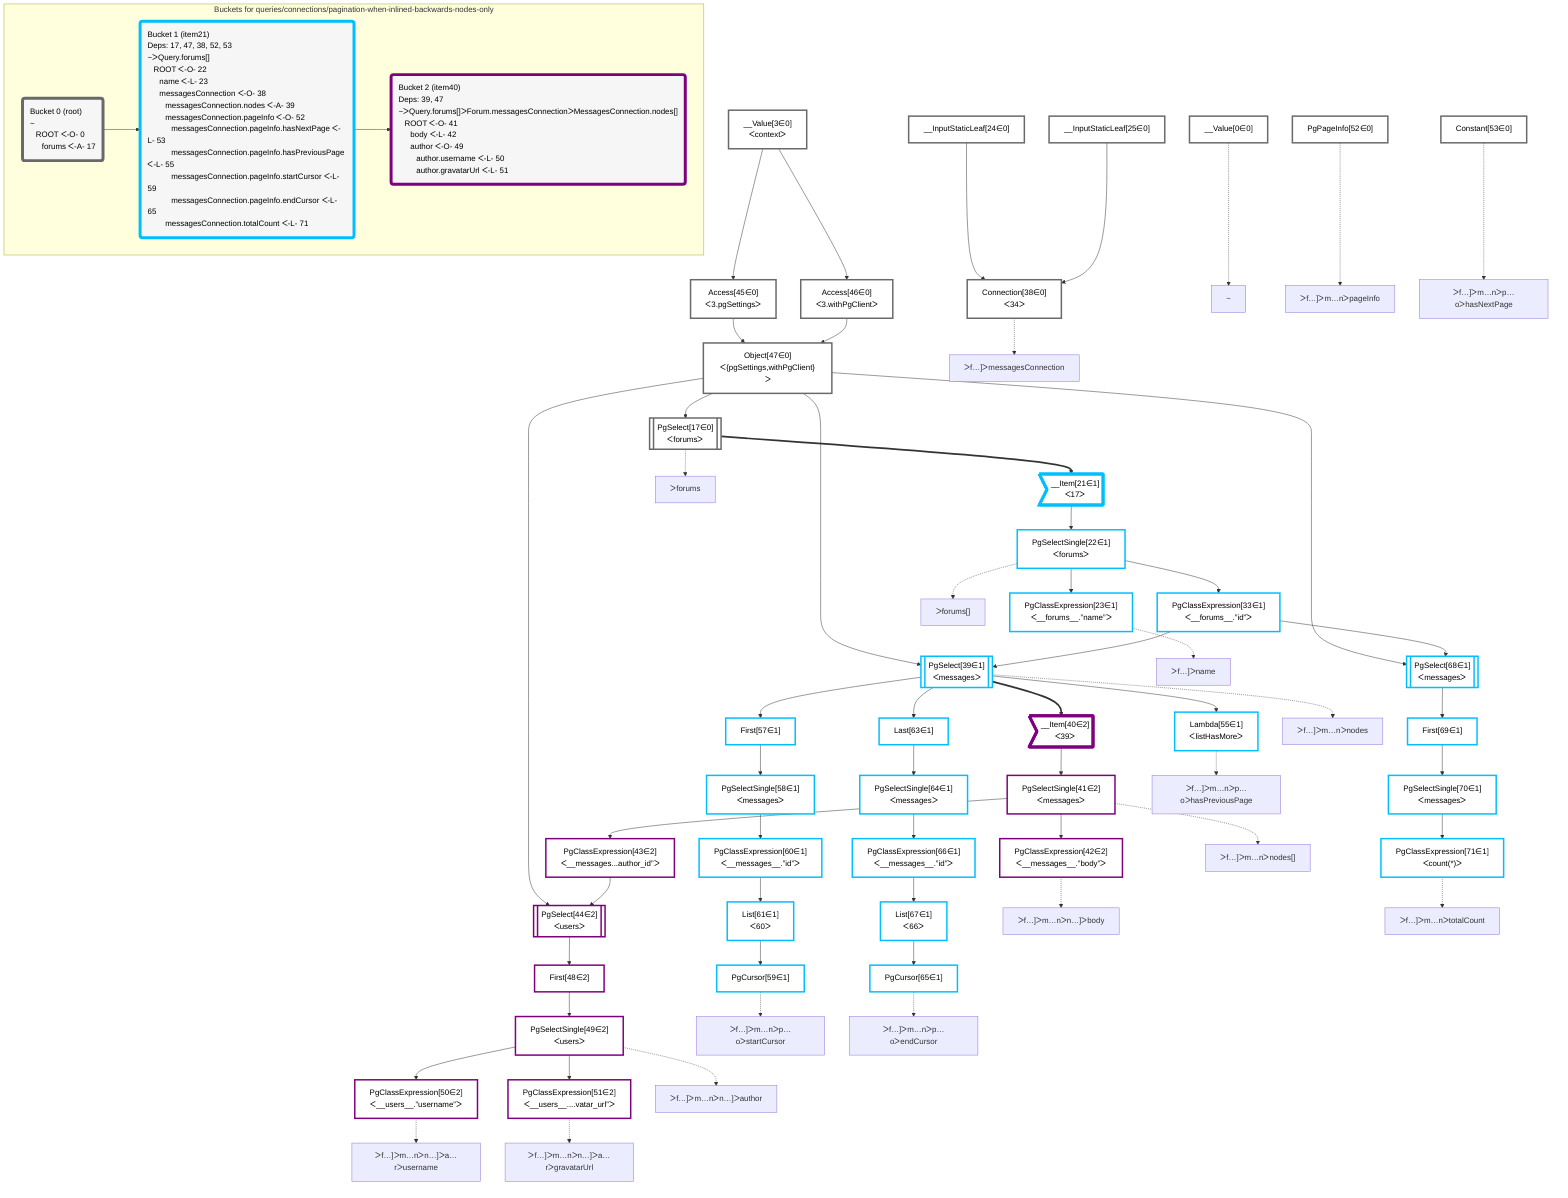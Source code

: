 graph TD
    classDef path fill:#eee,stroke:#000,color:#000
    classDef plan fill:#fff,stroke-width:3px,color:#000
    classDef itemplan fill:#fff,stroke-width:6px,color:#000
    classDef sideeffectplan fill:#f00,stroke-width:6px,color:#000
    classDef bucket fill:#f6f6f6,color:#000,stroke-width:6px,text-align:left


    %% define plans
    __Value0["__Value[0∈0]"]:::plan
    __Value3["__Value[3∈0]<br />ᐸcontextᐳ"]:::plan
    Access45["Access[45∈0]<br />ᐸ3.pgSettingsᐳ"]:::plan
    Access46["Access[46∈0]<br />ᐸ3.withPgClientᐳ"]:::plan
    Object47["Object[47∈0]<br />ᐸ{pgSettings,withPgClient}ᐳ"]:::plan
    PgSelect17[["PgSelect[17∈0]<br />ᐸforumsᐳ"]]:::plan
    __Item21>"__Item[21∈1]<br />ᐸ17ᐳ"]:::itemplan
    PgSelectSingle22["PgSelectSingle[22∈1]<br />ᐸforumsᐳ"]:::plan
    PgClassExpression23["PgClassExpression[23∈1]<br />ᐸ__forums__.”name”ᐳ"]:::plan
    __InputStaticLeaf24["__InputStaticLeaf[24∈0]"]:::plan
    __InputStaticLeaf25["__InputStaticLeaf[25∈0]"]:::plan
    PgClassExpression33["PgClassExpression[33∈1]<br />ᐸ__forums__.”id”ᐳ"]:::plan
    Connection38["Connection[38∈0]<br />ᐸ34ᐳ"]:::plan
    PgSelect39[["PgSelect[39∈1]<br />ᐸmessagesᐳ"]]:::plan
    __Item40>"__Item[40∈2]<br />ᐸ39ᐳ"]:::itemplan
    PgSelectSingle41["PgSelectSingle[41∈2]<br />ᐸmessagesᐳ"]:::plan
    PgClassExpression42["PgClassExpression[42∈2]<br />ᐸ__messages__.”body”ᐳ"]:::plan
    PgClassExpression43["PgClassExpression[43∈2]<br />ᐸ__messages...author_id”ᐳ"]:::plan
    PgSelect44[["PgSelect[44∈2]<br />ᐸusersᐳ"]]:::plan
    First48["First[48∈2]"]:::plan
    PgSelectSingle49["PgSelectSingle[49∈2]<br />ᐸusersᐳ"]:::plan
    PgClassExpression50["PgClassExpression[50∈2]<br />ᐸ__users__.”username”ᐳ"]:::plan
    PgClassExpression51["PgClassExpression[51∈2]<br />ᐸ__users__....vatar_url”ᐳ"]:::plan
    PgPageInfo52["PgPageInfo[52∈0]"]:::plan
    Constant53["Constant[53∈0]"]:::plan
    Lambda55["Lambda[55∈1]<br />ᐸlistHasMoreᐳ"]:::plan
    First57["First[57∈1]"]:::plan
    PgSelectSingle58["PgSelectSingle[58∈1]<br />ᐸmessagesᐳ"]:::plan
    PgClassExpression60["PgClassExpression[60∈1]<br />ᐸ__messages__.”id”ᐳ"]:::plan
    List61["List[61∈1]<br />ᐸ60ᐳ"]:::plan
    PgCursor59["PgCursor[59∈1]"]:::plan
    Last63["Last[63∈1]"]:::plan
    PgSelectSingle64["PgSelectSingle[64∈1]<br />ᐸmessagesᐳ"]:::plan
    PgClassExpression66["PgClassExpression[66∈1]<br />ᐸ__messages__.”id”ᐳ"]:::plan
    List67["List[67∈1]<br />ᐸ66ᐳ"]:::plan
    PgCursor65["PgCursor[65∈1]"]:::plan
    PgSelect68[["PgSelect[68∈1]<br />ᐸmessagesᐳ"]]:::plan
    First69["First[69∈1]"]:::plan
    PgSelectSingle70["PgSelectSingle[70∈1]<br />ᐸmessagesᐳ"]:::plan
    PgClassExpression71["PgClassExpression[71∈1]<br />ᐸcount(*)ᐳ"]:::plan

    %% plan dependencies
    __Value3 --> Access45
    __Value3 --> Access46
    Access45 & Access46 --> Object47
    Object47 --> PgSelect17
    PgSelect17 ==> __Item21
    __Item21 --> PgSelectSingle22
    PgSelectSingle22 --> PgClassExpression23
    PgSelectSingle22 --> PgClassExpression33
    __InputStaticLeaf24 & __InputStaticLeaf25 --> Connection38
    Object47 & PgClassExpression33 --> PgSelect39
    PgSelect39 ==> __Item40
    __Item40 --> PgSelectSingle41
    PgSelectSingle41 --> PgClassExpression42
    PgSelectSingle41 --> PgClassExpression43
    Object47 & PgClassExpression43 --> PgSelect44
    PgSelect44 --> First48
    First48 --> PgSelectSingle49
    PgSelectSingle49 --> PgClassExpression50
    PgSelectSingle49 --> PgClassExpression51
    PgSelect39 --> Lambda55
    PgSelect39 --> First57
    First57 --> PgSelectSingle58
    PgSelectSingle58 --> PgClassExpression60
    PgClassExpression60 --> List61
    List61 --> PgCursor59
    PgSelect39 --> Last63
    Last63 --> PgSelectSingle64
    PgSelectSingle64 --> PgClassExpression66
    PgClassExpression66 --> List67
    List67 --> PgCursor65
    Object47 & PgClassExpression33 --> PgSelect68
    PgSelect68 --> First69
    First69 --> PgSelectSingle70
    PgSelectSingle70 --> PgClassExpression71

    %% plan-to-path relationships
    P0["~"]
    __Value0 -.-> P0
    P17["ᐳforums"]
    PgSelect17 -.-> P17
    P22["ᐳforums[]"]
    PgSelectSingle22 -.-> P22
    P23["ᐳf…]ᐳname"]
    PgClassExpression23 -.-> P23
    P38["ᐳf…]ᐳmessagesConnection"]
    Connection38 -.-> P38
    P39["ᐳf…]ᐳm…nᐳnodes"]
    PgSelect39 -.-> P39
    P41["ᐳf…]ᐳm…nᐳnodes[]"]
    PgSelectSingle41 -.-> P41
    P42["ᐳf…]ᐳm…nᐳn…]ᐳbody"]
    PgClassExpression42 -.-> P42
    P49["ᐳf…]ᐳm…nᐳn…]ᐳauthor"]
    PgSelectSingle49 -.-> P49
    P50["ᐳf…]ᐳm…nᐳn…]ᐳa…rᐳusername"]
    PgClassExpression50 -.-> P50
    P51["ᐳf…]ᐳm…nᐳn…]ᐳa…rᐳgravatarUrl"]
    PgClassExpression51 -.-> P51
    P52["ᐳf…]ᐳm…nᐳpageInfo"]
    PgPageInfo52 -.-> P52
    P53["ᐳf…]ᐳm…nᐳp…oᐳhasNextPage"]
    Constant53 -.-> P53
    P55["ᐳf…]ᐳm…nᐳp…oᐳhasPreviousPage"]
    Lambda55 -.-> P55
    P59["ᐳf…]ᐳm…nᐳp…oᐳstartCursor"]
    PgCursor59 -.-> P59
    P65["ᐳf…]ᐳm…nᐳp…oᐳendCursor"]
    PgCursor65 -.-> P65
    P71["ᐳf…]ᐳm…nᐳtotalCount"]
    PgClassExpression71 -.-> P71

    subgraph "Buckets for queries/connections/pagination-when-inlined-backwards-nodes-only"
    Bucket0("Bucket 0 (root)<br />~<br />⠀ROOT ᐸ-O- 0<br />⠀⠀forums ᐸ-A- 17"):::bucket
    classDef bucket0 stroke:#696969
    class Bucket0,__Value0,__Value3,PgSelect17,__InputStaticLeaf24,__InputStaticLeaf25,Connection38,Access45,Access46,Object47,PgPageInfo52,Constant53 bucket0
    Bucket1("Bucket 1 (item21)<br />Deps: 17, 47, 38, 52, 53<br />~ᐳQuery.forums[]<br />⠀ROOT ᐸ-O- 22<br />⠀⠀name ᐸ-L- 23<br />⠀⠀messagesConnection ᐸ-O- 38<br />⠀⠀⠀messagesConnection.nodes ᐸ-A- 39<br />⠀⠀⠀messagesConnection.pageInfo ᐸ-O- 52<br />⠀⠀⠀⠀messagesConnection.pageInfo.hasNextPage ᐸ-L- 53<br />⠀⠀⠀⠀messagesConnection.pageInfo.hasPreviousPage ᐸ-L- 55<br />⠀⠀⠀⠀messagesConnection.pageInfo.startCursor ᐸ-L- 59<br />⠀⠀⠀⠀messagesConnection.pageInfo.endCursor ᐸ-L- 65<br />⠀⠀⠀messagesConnection.totalCount ᐸ-L- 71"):::bucket
    classDef bucket1 stroke:#00bfff
    class Bucket1,__Item21,PgSelectSingle22,PgClassExpression23,PgClassExpression33,PgSelect39,Lambda55,First57,PgSelectSingle58,PgCursor59,PgClassExpression60,List61,Last63,PgSelectSingle64,PgCursor65,PgClassExpression66,List67,PgSelect68,First69,PgSelectSingle70,PgClassExpression71 bucket1
    Bucket2("Bucket 2 (item40)<br />Deps: 39, 47<br />~ᐳQuery.forums[]ᐳForum.messagesConnectionᐳMessagesConnection.nodes[]<br />⠀ROOT ᐸ-O- 41<br />⠀⠀body ᐸ-L- 42<br />⠀⠀author ᐸ-O- 49<br />⠀⠀⠀author.username ᐸ-L- 50<br />⠀⠀⠀author.gravatarUrl ᐸ-L- 51"):::bucket
    classDef bucket2 stroke:#7f007f
    class Bucket2,__Item40,PgSelectSingle41,PgClassExpression42,PgClassExpression43,PgSelect44,First48,PgSelectSingle49,PgClassExpression50,PgClassExpression51 bucket2
    Bucket0 --> Bucket1
    Bucket1 --> Bucket2
    end